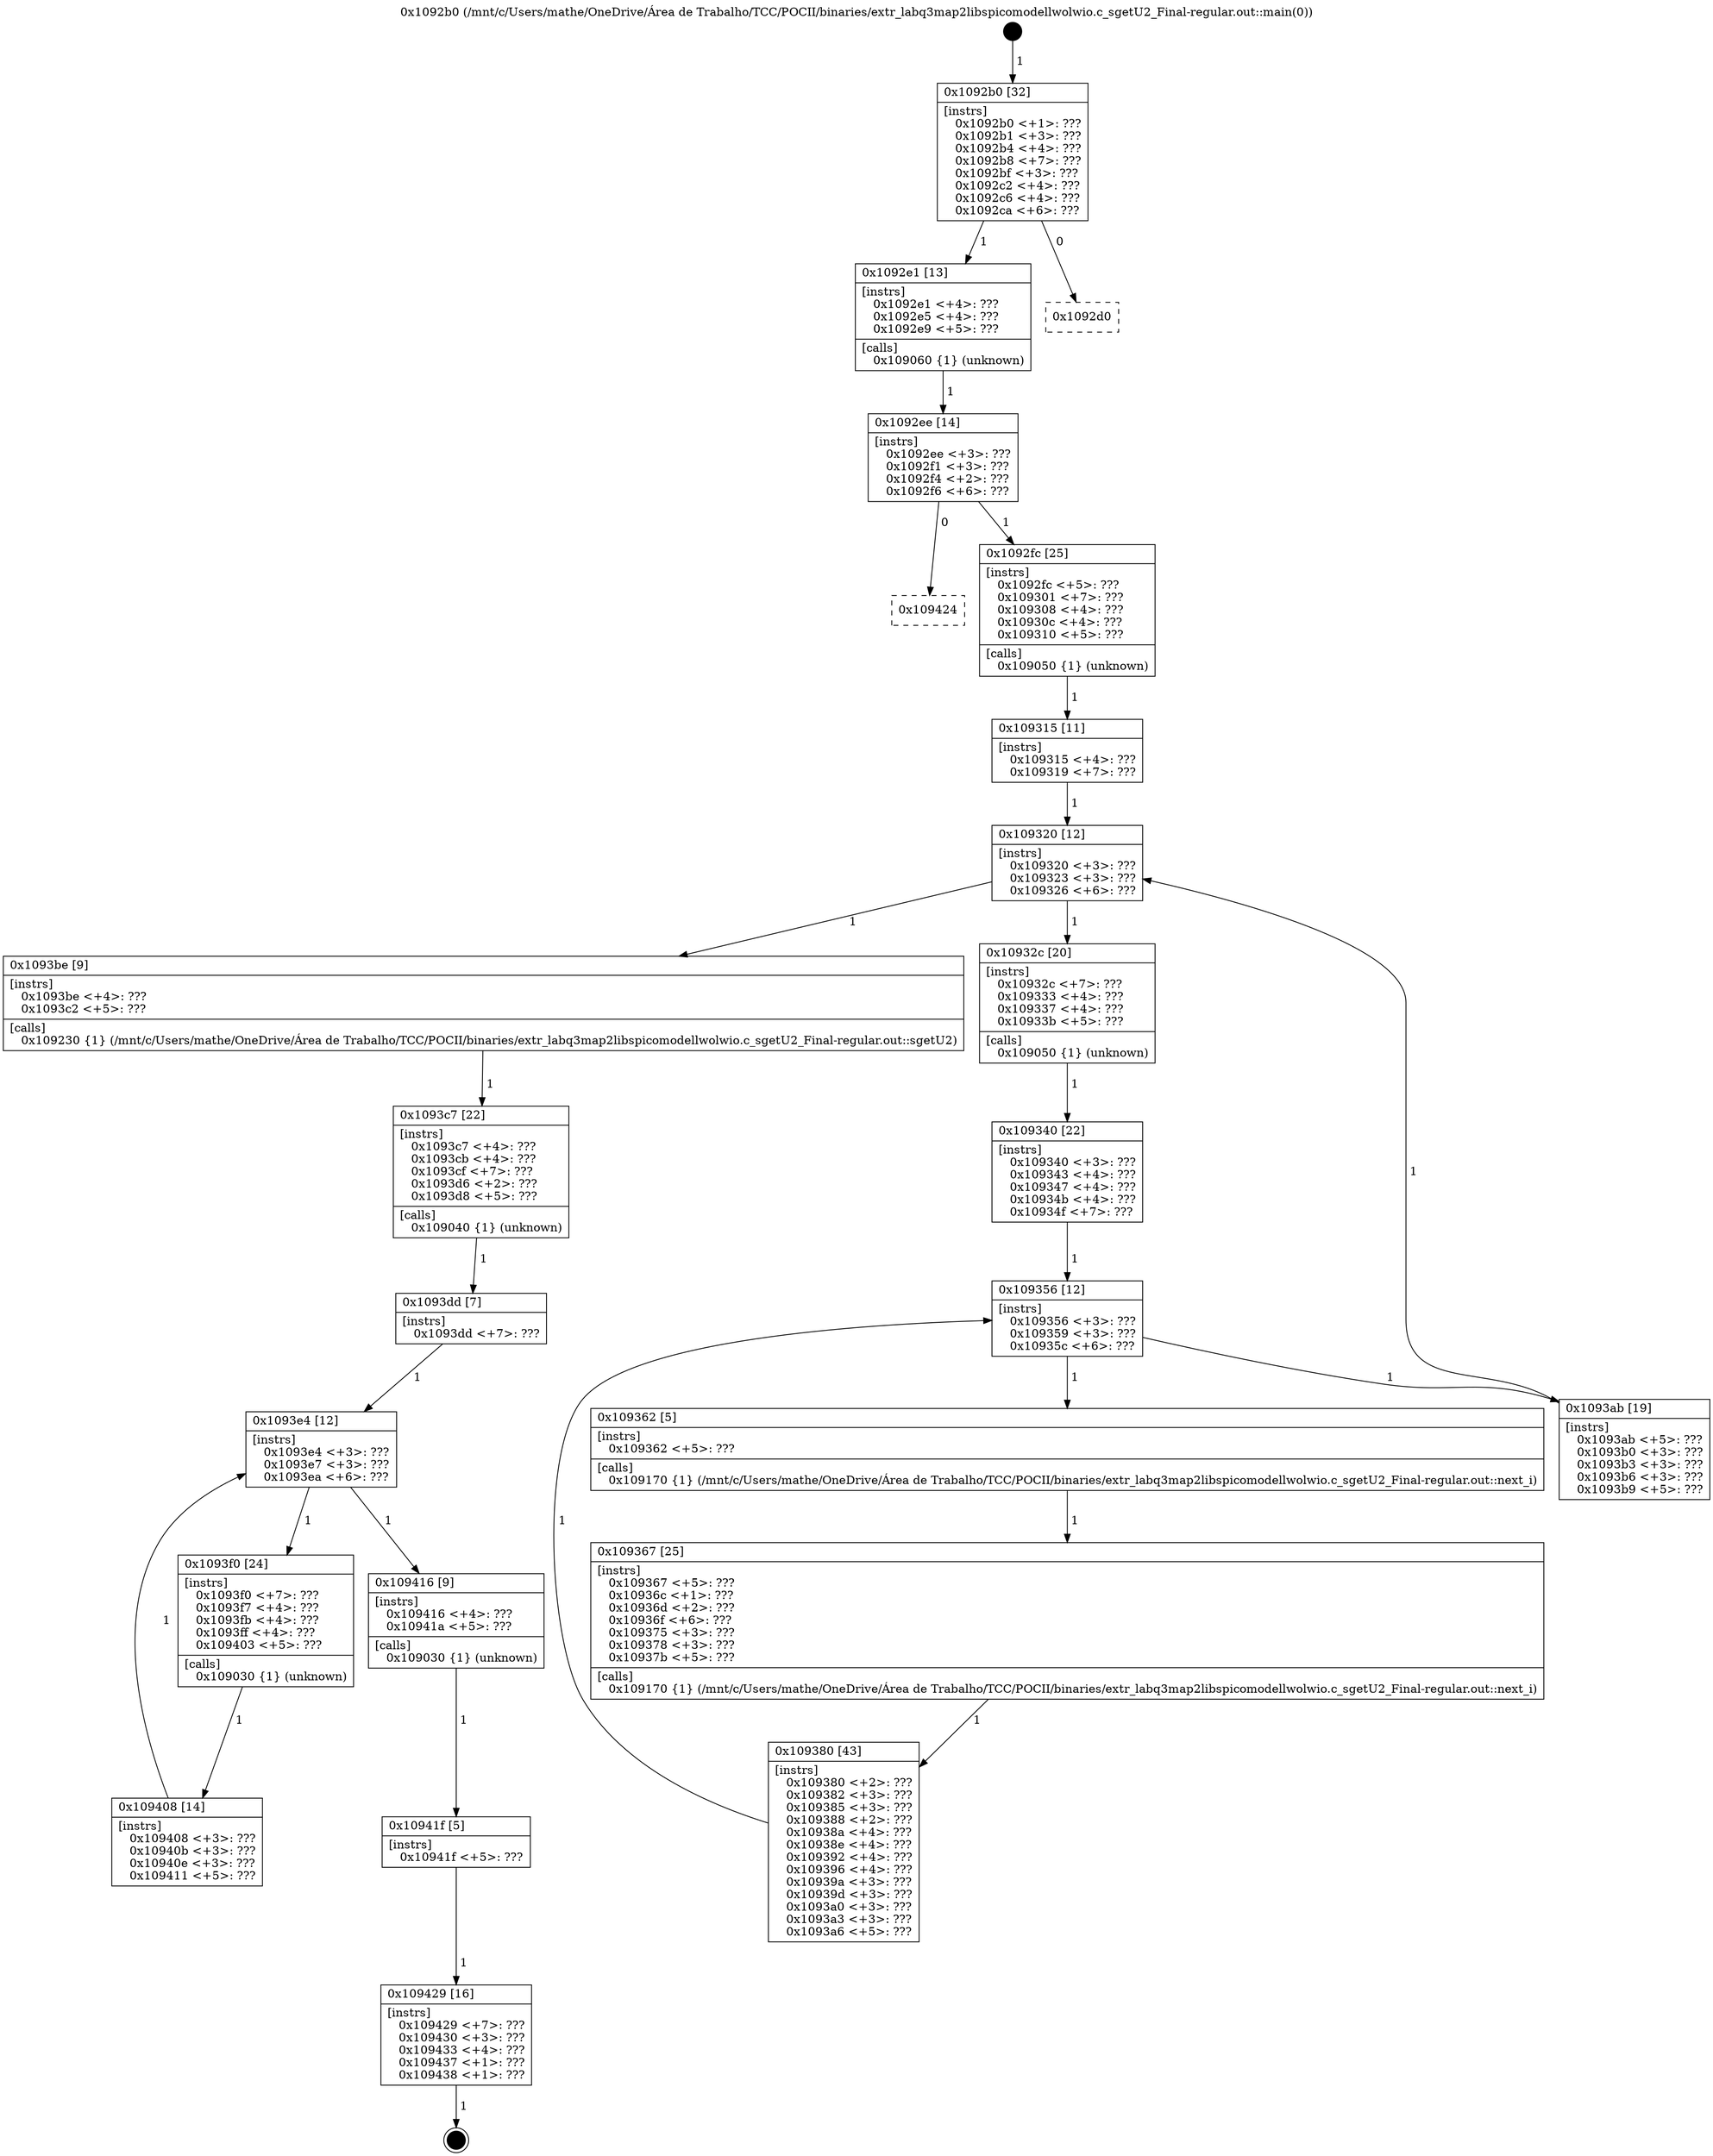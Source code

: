 digraph "0x1092b0" {
  label = "0x1092b0 (/mnt/c/Users/mathe/OneDrive/Área de Trabalho/TCC/POCII/binaries/extr_labq3map2libspicomodellwolwio.c_sgetU2_Final-regular.out::main(0))"
  labelloc = "t"
  node[shape=record]

  Entry [label="",width=0.3,height=0.3,shape=circle,fillcolor=black,style=filled]
  "0x1092b0" [label="{
     0x1092b0 [32]\l
     | [instrs]\l
     &nbsp;&nbsp;0x1092b0 \<+1\>: ???\l
     &nbsp;&nbsp;0x1092b1 \<+3\>: ???\l
     &nbsp;&nbsp;0x1092b4 \<+4\>: ???\l
     &nbsp;&nbsp;0x1092b8 \<+7\>: ???\l
     &nbsp;&nbsp;0x1092bf \<+3\>: ???\l
     &nbsp;&nbsp;0x1092c2 \<+4\>: ???\l
     &nbsp;&nbsp;0x1092c6 \<+4\>: ???\l
     &nbsp;&nbsp;0x1092ca \<+6\>: ???\l
  }"]
  "0x1092e1" [label="{
     0x1092e1 [13]\l
     | [instrs]\l
     &nbsp;&nbsp;0x1092e1 \<+4\>: ???\l
     &nbsp;&nbsp;0x1092e5 \<+4\>: ???\l
     &nbsp;&nbsp;0x1092e9 \<+5\>: ???\l
     | [calls]\l
     &nbsp;&nbsp;0x109060 \{1\} (unknown)\l
  }"]
  "0x1092d0" [label="{
     0x1092d0\l
  }", style=dashed]
  "0x1092ee" [label="{
     0x1092ee [14]\l
     | [instrs]\l
     &nbsp;&nbsp;0x1092ee \<+3\>: ???\l
     &nbsp;&nbsp;0x1092f1 \<+3\>: ???\l
     &nbsp;&nbsp;0x1092f4 \<+2\>: ???\l
     &nbsp;&nbsp;0x1092f6 \<+6\>: ???\l
  }"]
  "0x109424" [label="{
     0x109424\l
  }", style=dashed]
  "0x1092fc" [label="{
     0x1092fc [25]\l
     | [instrs]\l
     &nbsp;&nbsp;0x1092fc \<+5\>: ???\l
     &nbsp;&nbsp;0x109301 \<+7\>: ???\l
     &nbsp;&nbsp;0x109308 \<+4\>: ???\l
     &nbsp;&nbsp;0x10930c \<+4\>: ???\l
     &nbsp;&nbsp;0x109310 \<+5\>: ???\l
     | [calls]\l
     &nbsp;&nbsp;0x109050 \{1\} (unknown)\l
  }"]
  Exit [label="",width=0.3,height=0.3,shape=circle,fillcolor=black,style=filled,peripheries=2]
  "0x109320" [label="{
     0x109320 [12]\l
     | [instrs]\l
     &nbsp;&nbsp;0x109320 \<+3\>: ???\l
     &nbsp;&nbsp;0x109323 \<+3\>: ???\l
     &nbsp;&nbsp;0x109326 \<+6\>: ???\l
  }"]
  "0x1093be" [label="{
     0x1093be [9]\l
     | [instrs]\l
     &nbsp;&nbsp;0x1093be \<+4\>: ???\l
     &nbsp;&nbsp;0x1093c2 \<+5\>: ???\l
     | [calls]\l
     &nbsp;&nbsp;0x109230 \{1\} (/mnt/c/Users/mathe/OneDrive/Área de Trabalho/TCC/POCII/binaries/extr_labq3map2libspicomodellwolwio.c_sgetU2_Final-regular.out::sgetU2)\l
  }"]
  "0x10932c" [label="{
     0x10932c [20]\l
     | [instrs]\l
     &nbsp;&nbsp;0x10932c \<+7\>: ???\l
     &nbsp;&nbsp;0x109333 \<+4\>: ???\l
     &nbsp;&nbsp;0x109337 \<+4\>: ???\l
     &nbsp;&nbsp;0x10933b \<+5\>: ???\l
     | [calls]\l
     &nbsp;&nbsp;0x109050 \{1\} (unknown)\l
  }"]
  "0x109356" [label="{
     0x109356 [12]\l
     | [instrs]\l
     &nbsp;&nbsp;0x109356 \<+3\>: ???\l
     &nbsp;&nbsp;0x109359 \<+3\>: ???\l
     &nbsp;&nbsp;0x10935c \<+6\>: ???\l
  }"]
  "0x1093ab" [label="{
     0x1093ab [19]\l
     | [instrs]\l
     &nbsp;&nbsp;0x1093ab \<+5\>: ???\l
     &nbsp;&nbsp;0x1093b0 \<+3\>: ???\l
     &nbsp;&nbsp;0x1093b3 \<+3\>: ???\l
     &nbsp;&nbsp;0x1093b6 \<+3\>: ???\l
     &nbsp;&nbsp;0x1093b9 \<+5\>: ???\l
  }"]
  "0x109362" [label="{
     0x109362 [5]\l
     | [instrs]\l
     &nbsp;&nbsp;0x109362 \<+5\>: ???\l
     | [calls]\l
     &nbsp;&nbsp;0x109170 \{1\} (/mnt/c/Users/mathe/OneDrive/Área de Trabalho/TCC/POCII/binaries/extr_labq3map2libspicomodellwolwio.c_sgetU2_Final-regular.out::next_i)\l
  }"]
  "0x109367" [label="{
     0x109367 [25]\l
     | [instrs]\l
     &nbsp;&nbsp;0x109367 \<+5\>: ???\l
     &nbsp;&nbsp;0x10936c \<+1\>: ???\l
     &nbsp;&nbsp;0x10936d \<+2\>: ???\l
     &nbsp;&nbsp;0x10936f \<+6\>: ???\l
     &nbsp;&nbsp;0x109375 \<+3\>: ???\l
     &nbsp;&nbsp;0x109378 \<+3\>: ???\l
     &nbsp;&nbsp;0x10937b \<+5\>: ???\l
     | [calls]\l
     &nbsp;&nbsp;0x109170 \{1\} (/mnt/c/Users/mathe/OneDrive/Área de Trabalho/TCC/POCII/binaries/extr_labq3map2libspicomodellwolwio.c_sgetU2_Final-regular.out::next_i)\l
  }"]
  "0x109380" [label="{
     0x109380 [43]\l
     | [instrs]\l
     &nbsp;&nbsp;0x109380 \<+2\>: ???\l
     &nbsp;&nbsp;0x109382 \<+3\>: ???\l
     &nbsp;&nbsp;0x109385 \<+3\>: ???\l
     &nbsp;&nbsp;0x109388 \<+2\>: ???\l
     &nbsp;&nbsp;0x10938a \<+4\>: ???\l
     &nbsp;&nbsp;0x10938e \<+4\>: ???\l
     &nbsp;&nbsp;0x109392 \<+4\>: ???\l
     &nbsp;&nbsp;0x109396 \<+4\>: ???\l
     &nbsp;&nbsp;0x10939a \<+3\>: ???\l
     &nbsp;&nbsp;0x10939d \<+3\>: ???\l
     &nbsp;&nbsp;0x1093a0 \<+3\>: ???\l
     &nbsp;&nbsp;0x1093a3 \<+3\>: ???\l
     &nbsp;&nbsp;0x1093a6 \<+5\>: ???\l
  }"]
  "0x109340" [label="{
     0x109340 [22]\l
     | [instrs]\l
     &nbsp;&nbsp;0x109340 \<+3\>: ???\l
     &nbsp;&nbsp;0x109343 \<+4\>: ???\l
     &nbsp;&nbsp;0x109347 \<+4\>: ???\l
     &nbsp;&nbsp;0x10934b \<+4\>: ???\l
     &nbsp;&nbsp;0x10934f \<+7\>: ???\l
  }"]
  "0x109429" [label="{
     0x109429 [16]\l
     | [instrs]\l
     &nbsp;&nbsp;0x109429 \<+7\>: ???\l
     &nbsp;&nbsp;0x109430 \<+3\>: ???\l
     &nbsp;&nbsp;0x109433 \<+4\>: ???\l
     &nbsp;&nbsp;0x109437 \<+1\>: ???\l
     &nbsp;&nbsp;0x109438 \<+1\>: ???\l
  }"]
  "0x109315" [label="{
     0x109315 [11]\l
     | [instrs]\l
     &nbsp;&nbsp;0x109315 \<+4\>: ???\l
     &nbsp;&nbsp;0x109319 \<+7\>: ???\l
  }"]
  "0x1093c7" [label="{
     0x1093c7 [22]\l
     | [instrs]\l
     &nbsp;&nbsp;0x1093c7 \<+4\>: ???\l
     &nbsp;&nbsp;0x1093cb \<+4\>: ???\l
     &nbsp;&nbsp;0x1093cf \<+7\>: ???\l
     &nbsp;&nbsp;0x1093d6 \<+2\>: ???\l
     &nbsp;&nbsp;0x1093d8 \<+5\>: ???\l
     | [calls]\l
     &nbsp;&nbsp;0x109040 \{1\} (unknown)\l
  }"]
  "0x1093e4" [label="{
     0x1093e4 [12]\l
     | [instrs]\l
     &nbsp;&nbsp;0x1093e4 \<+3\>: ???\l
     &nbsp;&nbsp;0x1093e7 \<+3\>: ???\l
     &nbsp;&nbsp;0x1093ea \<+6\>: ???\l
  }"]
  "0x109416" [label="{
     0x109416 [9]\l
     | [instrs]\l
     &nbsp;&nbsp;0x109416 \<+4\>: ???\l
     &nbsp;&nbsp;0x10941a \<+5\>: ???\l
     | [calls]\l
     &nbsp;&nbsp;0x109030 \{1\} (unknown)\l
  }"]
  "0x1093f0" [label="{
     0x1093f0 [24]\l
     | [instrs]\l
     &nbsp;&nbsp;0x1093f0 \<+7\>: ???\l
     &nbsp;&nbsp;0x1093f7 \<+4\>: ???\l
     &nbsp;&nbsp;0x1093fb \<+4\>: ???\l
     &nbsp;&nbsp;0x1093ff \<+4\>: ???\l
     &nbsp;&nbsp;0x109403 \<+5\>: ???\l
     | [calls]\l
     &nbsp;&nbsp;0x109030 \{1\} (unknown)\l
  }"]
  "0x109408" [label="{
     0x109408 [14]\l
     | [instrs]\l
     &nbsp;&nbsp;0x109408 \<+3\>: ???\l
     &nbsp;&nbsp;0x10940b \<+3\>: ???\l
     &nbsp;&nbsp;0x10940e \<+3\>: ???\l
     &nbsp;&nbsp;0x109411 \<+5\>: ???\l
  }"]
  "0x1093dd" [label="{
     0x1093dd [7]\l
     | [instrs]\l
     &nbsp;&nbsp;0x1093dd \<+7\>: ???\l
  }"]
  "0x10941f" [label="{
     0x10941f [5]\l
     | [instrs]\l
     &nbsp;&nbsp;0x10941f \<+5\>: ???\l
  }"]
  Entry -> "0x1092b0" [label=" 1"]
  "0x1092b0" -> "0x1092e1" [label=" 1"]
  "0x1092b0" -> "0x1092d0" [label=" 0"]
  "0x1092e1" -> "0x1092ee" [label=" 1"]
  "0x1092ee" -> "0x109424" [label=" 0"]
  "0x1092ee" -> "0x1092fc" [label=" 1"]
  "0x109429" -> Exit [label=" 1"]
  "0x1092fc" -> "0x109315" [label=" 1"]
  "0x109320" -> "0x1093be" [label=" 1"]
  "0x109320" -> "0x10932c" [label=" 1"]
  "0x10932c" -> "0x109340" [label=" 1"]
  "0x109356" -> "0x1093ab" [label=" 1"]
  "0x109356" -> "0x109362" [label=" 1"]
  "0x109362" -> "0x109367" [label=" 1"]
  "0x109367" -> "0x109380" [label=" 1"]
  "0x109340" -> "0x109356" [label=" 1"]
  "0x109380" -> "0x109356" [label=" 1"]
  "0x10941f" -> "0x109429" [label=" 1"]
  "0x109315" -> "0x109320" [label=" 1"]
  "0x1093ab" -> "0x109320" [label=" 1"]
  "0x1093be" -> "0x1093c7" [label=" 1"]
  "0x1093c7" -> "0x1093dd" [label=" 1"]
  "0x1093e4" -> "0x109416" [label=" 1"]
  "0x1093e4" -> "0x1093f0" [label=" 1"]
  "0x1093f0" -> "0x109408" [label=" 1"]
  "0x1093dd" -> "0x1093e4" [label=" 1"]
  "0x109408" -> "0x1093e4" [label=" 1"]
  "0x109416" -> "0x10941f" [label=" 1"]
}
